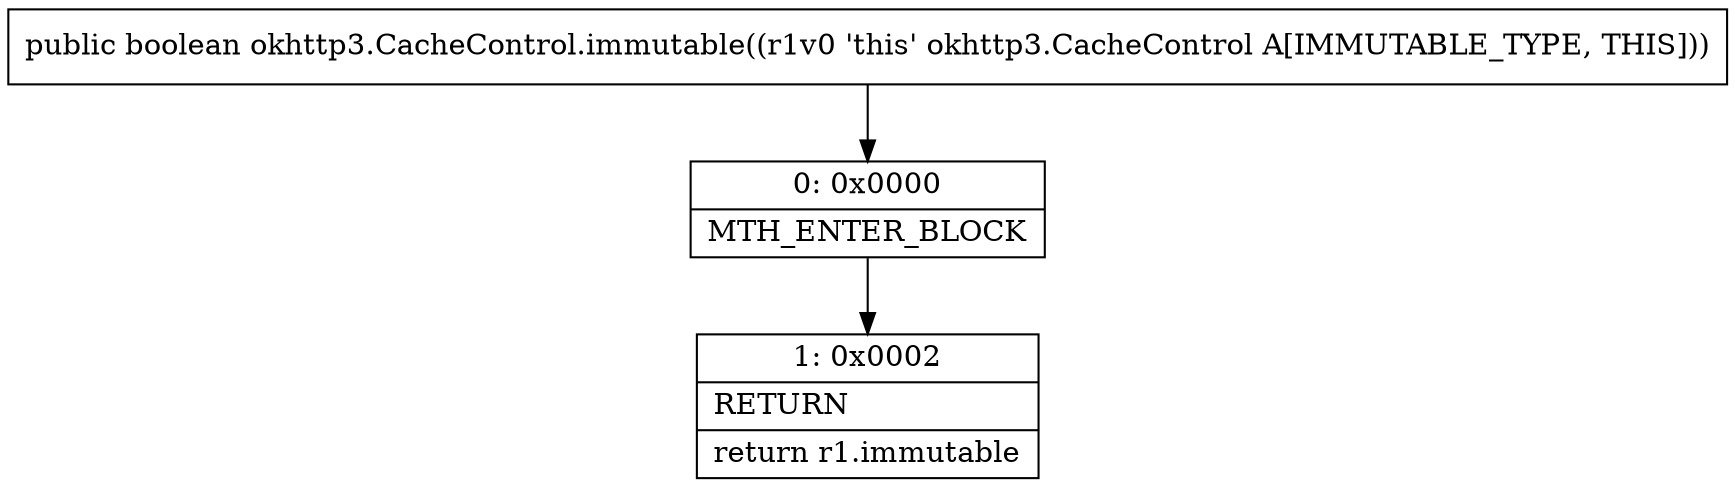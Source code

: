 digraph "CFG forokhttp3.CacheControl.immutable()Z" {
Node_0 [shape=record,label="{0\:\ 0x0000|MTH_ENTER_BLOCK\l}"];
Node_1 [shape=record,label="{1\:\ 0x0002|RETURN\l|return r1.immutable\l}"];
MethodNode[shape=record,label="{public boolean okhttp3.CacheControl.immutable((r1v0 'this' okhttp3.CacheControl A[IMMUTABLE_TYPE, THIS])) }"];
MethodNode -> Node_0;
Node_0 -> Node_1;
}

